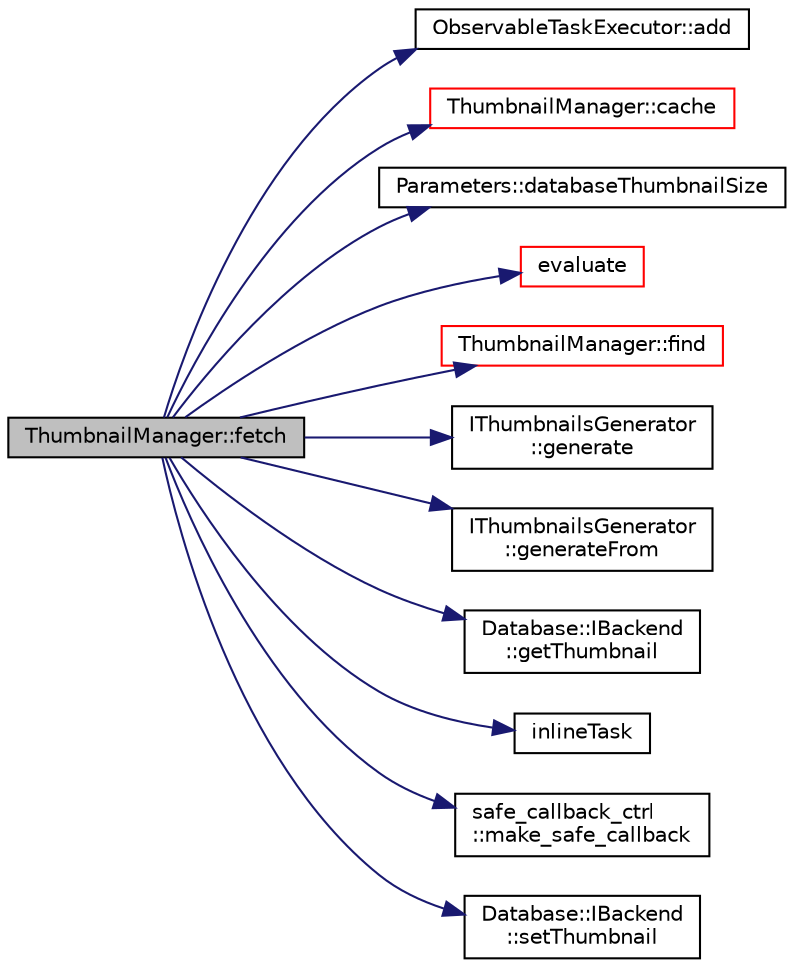 digraph "ThumbnailManager::fetch"
{
 // LATEX_PDF_SIZE
  edge [fontname="Helvetica",fontsize="10",labelfontname="Helvetica",labelfontsize="10"];
  node [fontname="Helvetica",fontsize="10",shape=record];
  rankdir="LR";
  Node1 [label="ThumbnailManager::fetch",height=0.2,width=0.4,color="black", fillcolor="grey75", style="filled", fontcolor="black",tooltip=" "];
  Node1 -> Node2 [color="midnightblue",fontsize="10",style="solid",fontname="Helvetica"];
  Node2 [label="ObservableTaskExecutor::add",height=0.2,width=0.4,color="black", fillcolor="white", style="filled",URL="$class_observable_task_executor.html#a45ae8c431e00a9e2b245ba2db9845d01",tooltip=" "];
  Node1 -> Node3 [color="midnightblue",fontsize="10",style="solid",fontname="Helvetica"];
  Node3 [label="ThumbnailManager::cache",height=0.2,width=0.4,color="red", fillcolor="white", style="filled",URL="$class_thumbnail_manager.html#a48248deb9928c5aa44e271f177e5f2d4",tooltip=" "];
  Node1 -> Node5 [color="midnightblue",fontsize="10",style="solid",fontname="Helvetica"];
  Node5 [label="Parameters::databaseThumbnailSize",height=0.2,width=0.4,color="black", fillcolor="white", style="filled",URL="$namespace_parameters.html#a2972f2483cb9fecdd3c2b201e15c4a30",tooltip=" "];
  Node1 -> Node6 [color="midnightblue",fontsize="10",style="solid",fontname="Helvetica"];
  Node6 [label="evaluate",height=0.2,width=0.4,color="red", fillcolor="white", style="filled",URL="$task__executor__utils_8hpp.html#ab600807ae28e81f2270dbd0213fd64bd",tooltip=" "];
  Node1 -> Node8 [color="midnightblue",fontsize="10",style="solid",fontname="Helvetica"];
  Node8 [label="ThumbnailManager::find",height=0.2,width=0.4,color="red", fillcolor="white", style="filled",URL="$class_thumbnail_manager.html#a7c97ab9eebab7904b0d6e8708d107d5f",tooltip=" "];
  Node1 -> Node10 [color="midnightblue",fontsize="10",style="solid",fontname="Helvetica"];
  Node10 [label="IThumbnailsGenerator\l::generate",height=0.2,width=0.4,color="black", fillcolor="white", style="filled",URL="$class_i_thumbnails_generator.html#a9cb5f9d451440a1d5edbe228f01b0595",tooltip=" "];
  Node1 -> Node11 [color="midnightblue",fontsize="10",style="solid",fontname="Helvetica"];
  Node11 [label="IThumbnailsGenerator\l::generateFrom",height=0.2,width=0.4,color="black", fillcolor="white", style="filled",URL="$class_i_thumbnails_generator.html#a7d4be3063adc1034883d8b48b53ca4c4",tooltip=" "];
  Node1 -> Node12 [color="midnightblue",fontsize="10",style="solid",fontname="Helvetica"];
  Node12 [label="Database::IBackend\l::getThumbnail",height=0.2,width=0.4,color="black", fillcolor="white", style="filled",URL="$struct_database_1_1_i_backend.html#a36c1fc6a695f6e96760cb162d2393b9b",tooltip=" "];
  Node1 -> Node13 [color="midnightblue",fontsize="10",style="solid",fontname="Helvetica"];
  Node13 [label="inlineTask",height=0.2,width=0.4,color="black", fillcolor="white", style="filled",URL="$task__executor__utils_8cpp.html#a213d4c21978f3576665b6a549ed09c78",tooltip=" "];
  Node1 -> Node14 [color="midnightblue",fontsize="10",style="solid",fontname="Helvetica"];
  Node14 [label="safe_callback_ctrl\l::make_safe_callback",height=0.2,width=0.4,color="black", fillcolor="white", style="filled",URL="$classsafe__callback__ctrl.html#a18e58df2b8d236902a4ed694e1320e1d",tooltip=" "];
  Node1 -> Node15 [color="midnightblue",fontsize="10",style="solid",fontname="Helvetica"];
  Node15 [label="Database::IBackend\l::setThumbnail",height=0.2,width=0.4,color="black", fillcolor="white", style="filled",URL="$struct_database_1_1_i_backend.html#a3aad05e09be92379edec72e60b095cea",tooltip=" "];
}
